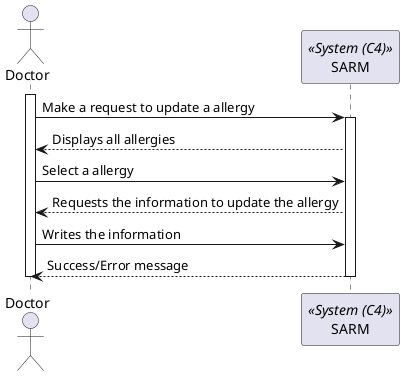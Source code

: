 
```plantuml
@startuml Process_View
actor Doctor
participant SARM as System <<System (C4)>>

activate Doctor

Doctor -> System: Make a request to update a allergy
activate System
System --> Doctor: Displays all allergies
Doctor -> System: Select a allergy
System --> Doctor : Requests the information to update the allergy
Doctor -> System: Writes the information
System --> Doctor: Success/Error message
deactivate System
deactivate Doctor

@enduml
```